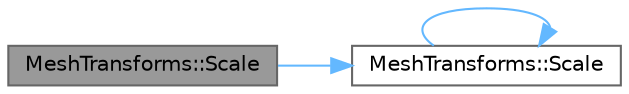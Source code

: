 digraph "MeshTransforms::Scale"
{
 // INTERACTIVE_SVG=YES
 // LATEX_PDF_SIZE
  bgcolor="transparent";
  edge [fontname=Helvetica,fontsize=10,labelfontname=Helvetica,labelfontsize=10];
  node [fontname=Helvetica,fontsize=10,shape=box,height=0.2,width=0.4];
  rankdir="LR";
  Node1 [id="Node000001",label="MeshTransforms::Scale",height=0.2,width=0.4,color="gray40", fillcolor="grey60", style="filled", fontcolor="black",tooltip="Apply Scale to Mesh, relative to given Origin."];
  Node1 -> Node2 [id="edge1_Node000001_Node000002",color="steelblue1",style="solid",tooltip=" "];
  Node2 [id="Node000002",label="MeshTransforms::Scale",height=0.2,width=0.4,color="grey40", fillcolor="white", style="filled",URL="$d0/d1a/namespaceMeshTransforms.html#a3368f0c5d1666e57a323efd5a42743f7",tooltip="Apply Scale to Mesh, relative to given Origin."];
  Node2 -> Node2 [id="edge2_Node000002_Node000002",color="steelblue1",style="solid",tooltip=" "];
}
